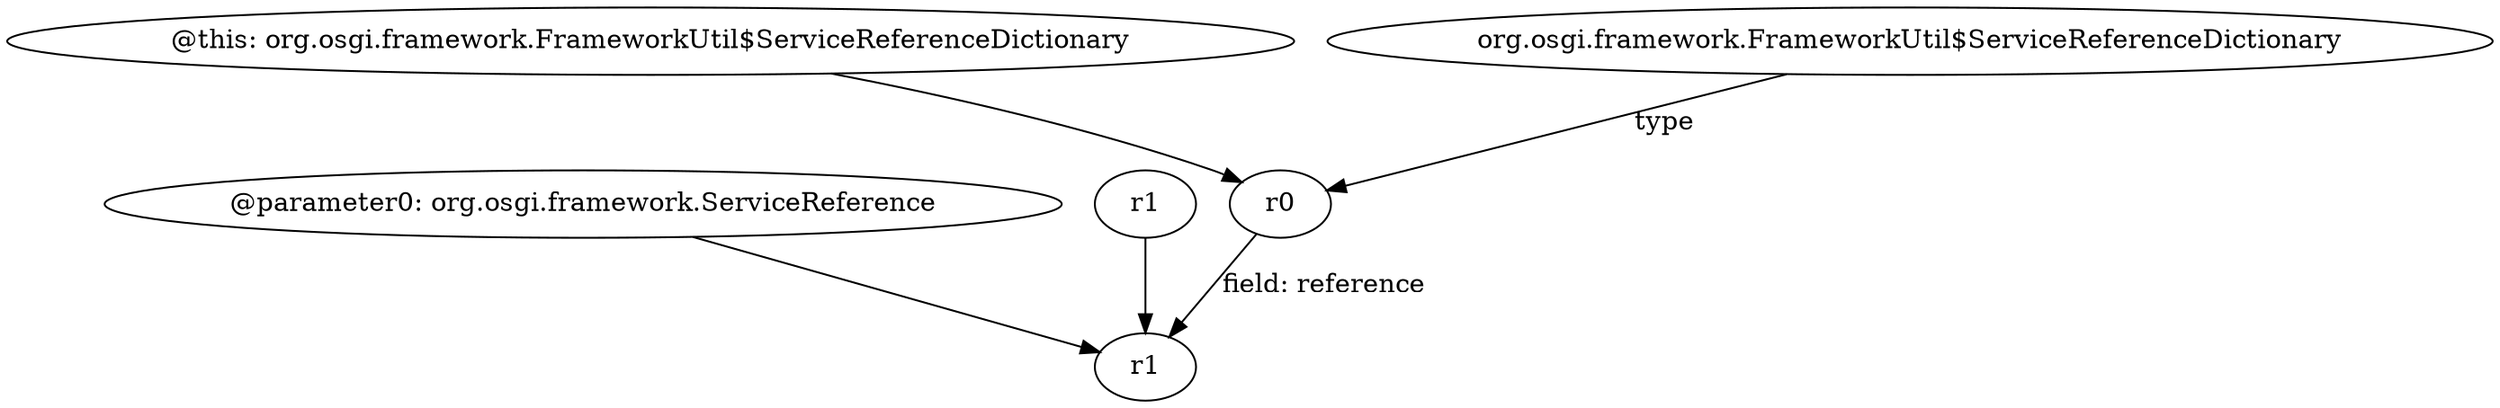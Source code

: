 digraph g {
0[label="r0"]
1[label="r1"]
0->1[label="field: reference"]
2[label="@this: org.osgi.framework.FrameworkUtil$ServiceReferenceDictionary"]
2->0[label=""]
3[label="@parameter0: org.osgi.framework.ServiceReference"]
3->1[label=""]
4[label="org.osgi.framework.FrameworkUtil$ServiceReferenceDictionary"]
4->0[label="type"]
5[label="r1"]
5->1[label=""]
}